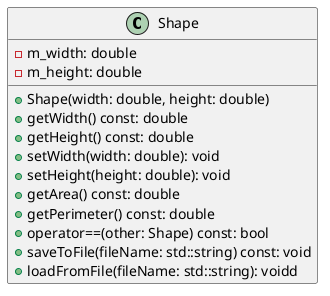 @startuml
class Shape {
    - m_width: double
    - m_height: double
    + Shape(width: double, height: double)
    + getWidth() const: double
    + getHeight() const: double
    + setWidth(width: double): void
    + setHeight(height: double): void
    + getArea() const: double
    + getPerimeter() const: double
    + operator==(other: Shape) const: bool
    + saveToFile(fileName: std::string) const: void
    + loadFromFile(fileName: std::string): voidd
}
@enduml